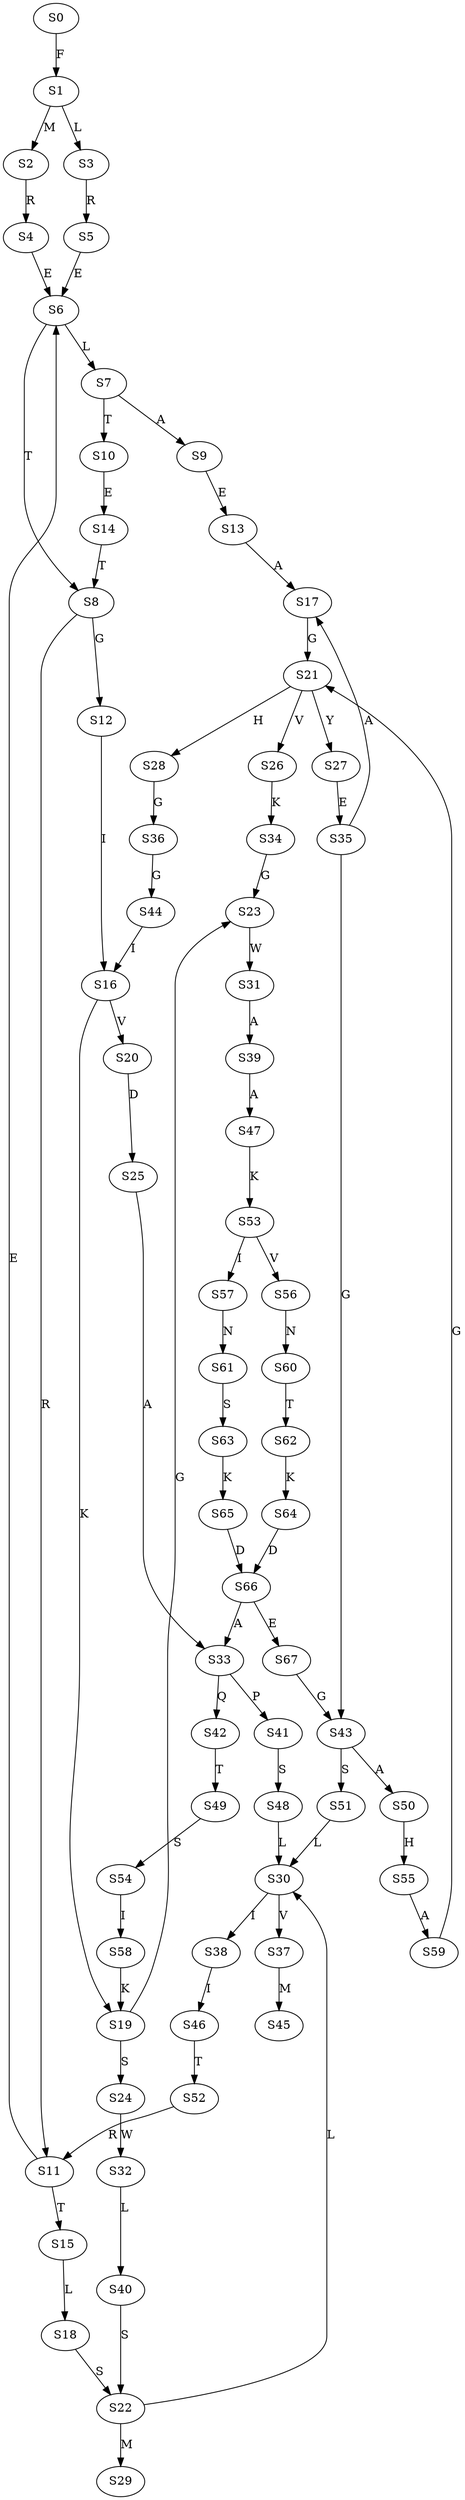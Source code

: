 strict digraph  {
	S0 -> S1 [ label = F ];
	S1 -> S2 [ label = M ];
	S1 -> S3 [ label = L ];
	S2 -> S4 [ label = R ];
	S3 -> S5 [ label = R ];
	S4 -> S6 [ label = E ];
	S5 -> S6 [ label = E ];
	S6 -> S7 [ label = L ];
	S6 -> S8 [ label = T ];
	S7 -> S9 [ label = A ];
	S7 -> S10 [ label = T ];
	S8 -> S11 [ label = R ];
	S8 -> S12 [ label = G ];
	S9 -> S13 [ label = E ];
	S10 -> S14 [ label = E ];
	S11 -> S15 [ label = T ];
	S11 -> S6 [ label = E ];
	S12 -> S16 [ label = I ];
	S13 -> S17 [ label = A ];
	S14 -> S8 [ label = T ];
	S15 -> S18 [ label = L ];
	S16 -> S19 [ label = K ];
	S16 -> S20 [ label = V ];
	S17 -> S21 [ label = G ];
	S18 -> S22 [ label = S ];
	S19 -> S23 [ label = G ];
	S19 -> S24 [ label = S ];
	S20 -> S25 [ label = D ];
	S21 -> S26 [ label = V ];
	S21 -> S27 [ label = Y ];
	S21 -> S28 [ label = H ];
	S22 -> S29 [ label = M ];
	S22 -> S30 [ label = L ];
	S23 -> S31 [ label = W ];
	S24 -> S32 [ label = W ];
	S25 -> S33 [ label = A ];
	S26 -> S34 [ label = K ];
	S27 -> S35 [ label = E ];
	S28 -> S36 [ label = G ];
	S30 -> S37 [ label = V ];
	S30 -> S38 [ label = I ];
	S31 -> S39 [ label = A ];
	S32 -> S40 [ label = L ];
	S33 -> S41 [ label = P ];
	S33 -> S42 [ label = Q ];
	S34 -> S23 [ label = G ];
	S35 -> S43 [ label = G ];
	S35 -> S17 [ label = A ];
	S36 -> S44 [ label = G ];
	S37 -> S45 [ label = M ];
	S38 -> S46 [ label = I ];
	S39 -> S47 [ label = A ];
	S40 -> S22 [ label = S ];
	S41 -> S48 [ label = S ];
	S42 -> S49 [ label = T ];
	S43 -> S50 [ label = A ];
	S43 -> S51 [ label = S ];
	S44 -> S16 [ label = I ];
	S46 -> S52 [ label = T ];
	S47 -> S53 [ label = K ];
	S48 -> S30 [ label = L ];
	S49 -> S54 [ label = S ];
	S50 -> S55 [ label = H ];
	S51 -> S30 [ label = L ];
	S52 -> S11 [ label = R ];
	S53 -> S56 [ label = V ];
	S53 -> S57 [ label = I ];
	S54 -> S58 [ label = I ];
	S55 -> S59 [ label = A ];
	S56 -> S60 [ label = N ];
	S57 -> S61 [ label = N ];
	S58 -> S19 [ label = K ];
	S59 -> S21 [ label = G ];
	S60 -> S62 [ label = T ];
	S61 -> S63 [ label = S ];
	S62 -> S64 [ label = K ];
	S63 -> S65 [ label = K ];
	S64 -> S66 [ label = D ];
	S65 -> S66 [ label = D ];
	S66 -> S33 [ label = A ];
	S66 -> S67 [ label = E ];
	S67 -> S43 [ label = G ];
}
